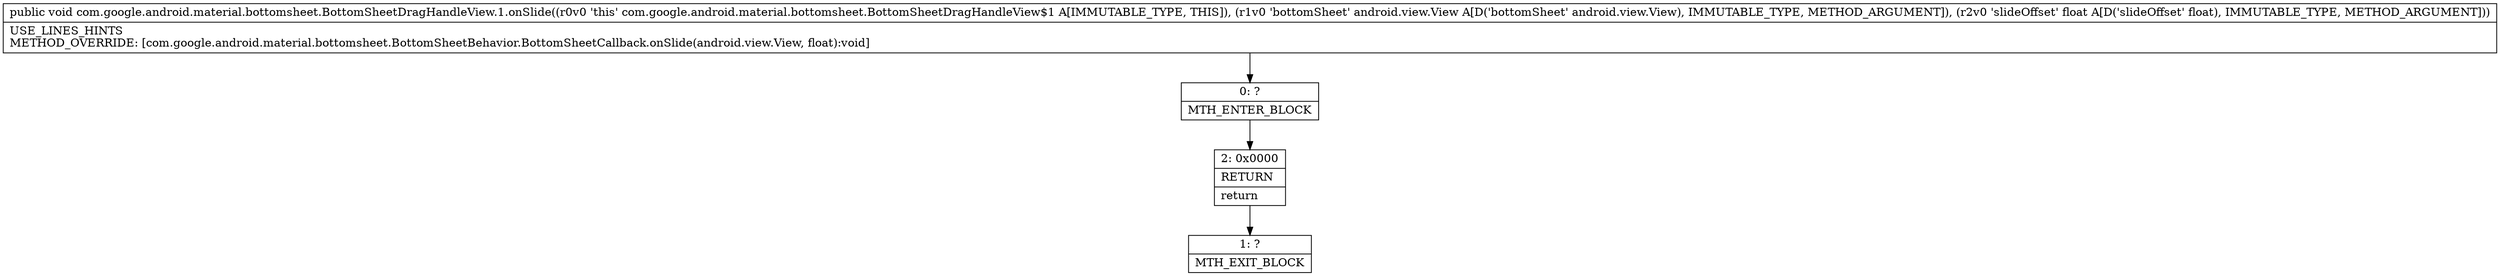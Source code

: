 digraph "CFG forcom.google.android.material.bottomsheet.BottomSheetDragHandleView.1.onSlide(Landroid\/view\/View;F)V" {
Node_0 [shape=record,label="{0\:\ ?|MTH_ENTER_BLOCK\l}"];
Node_2 [shape=record,label="{2\:\ 0x0000|RETURN\l|return\l}"];
Node_1 [shape=record,label="{1\:\ ?|MTH_EXIT_BLOCK\l}"];
MethodNode[shape=record,label="{public void com.google.android.material.bottomsheet.BottomSheetDragHandleView.1.onSlide((r0v0 'this' com.google.android.material.bottomsheet.BottomSheetDragHandleView$1 A[IMMUTABLE_TYPE, THIS]), (r1v0 'bottomSheet' android.view.View A[D('bottomSheet' android.view.View), IMMUTABLE_TYPE, METHOD_ARGUMENT]), (r2v0 'slideOffset' float A[D('slideOffset' float), IMMUTABLE_TYPE, METHOD_ARGUMENT]))  | USE_LINES_HINTS\lMETHOD_OVERRIDE: [com.google.android.material.bottomsheet.BottomSheetBehavior.BottomSheetCallback.onSlide(android.view.View, float):void]\l}"];
MethodNode -> Node_0;Node_0 -> Node_2;
Node_2 -> Node_1;
}

